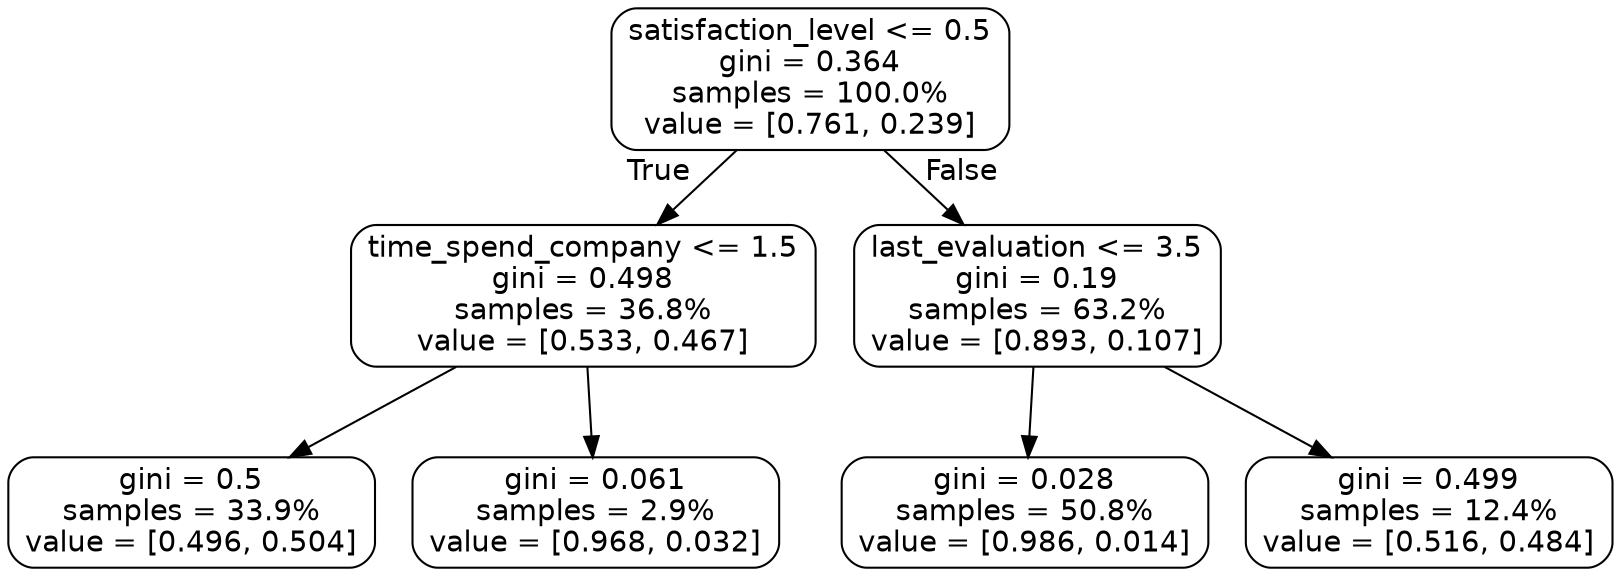 digraph Tree {
node [shape=box, style="rounded", color="black", fontname=helvetica] ;
graph [ranksep=equally, splines=polyline] ;
edge [fontname=helvetica] ;
0 [label="satisfaction_level <= 0.5\ngini = 0.364\nsamples = 100.0%\nvalue = [0.761, 0.239]"] ;
1 [label="time_spend_company <= 1.5\ngini = 0.498\nsamples = 36.8%\nvalue = [0.533, 0.467]"] ;
0 -> 1 [labeldistance=2.5, labelangle=45, headlabel="True"] ;
2 [label="gini = 0.5\nsamples = 33.9%\nvalue = [0.496, 0.504]"] ;
1 -> 2 ;
3 [label="gini = 0.061\nsamples = 2.9%\nvalue = [0.968, 0.032]"] ;
1 -> 3 ;
4 [label="last_evaluation <= 3.5\ngini = 0.19\nsamples = 63.2%\nvalue = [0.893, 0.107]"] ;
0 -> 4 [labeldistance=2.5, labelangle=-45, headlabel="False"] ;
5 [label="gini = 0.028\nsamples = 50.8%\nvalue = [0.986, 0.014]"] ;
4 -> 5 ;
6 [label="gini = 0.499\nsamples = 12.4%\nvalue = [0.516, 0.484]"] ;
4 -> 6 ;
{rank=same ; 0} ;
{rank=same ; 1; 4} ;
{rank=same ; 2; 3; 5; 6} ;
}